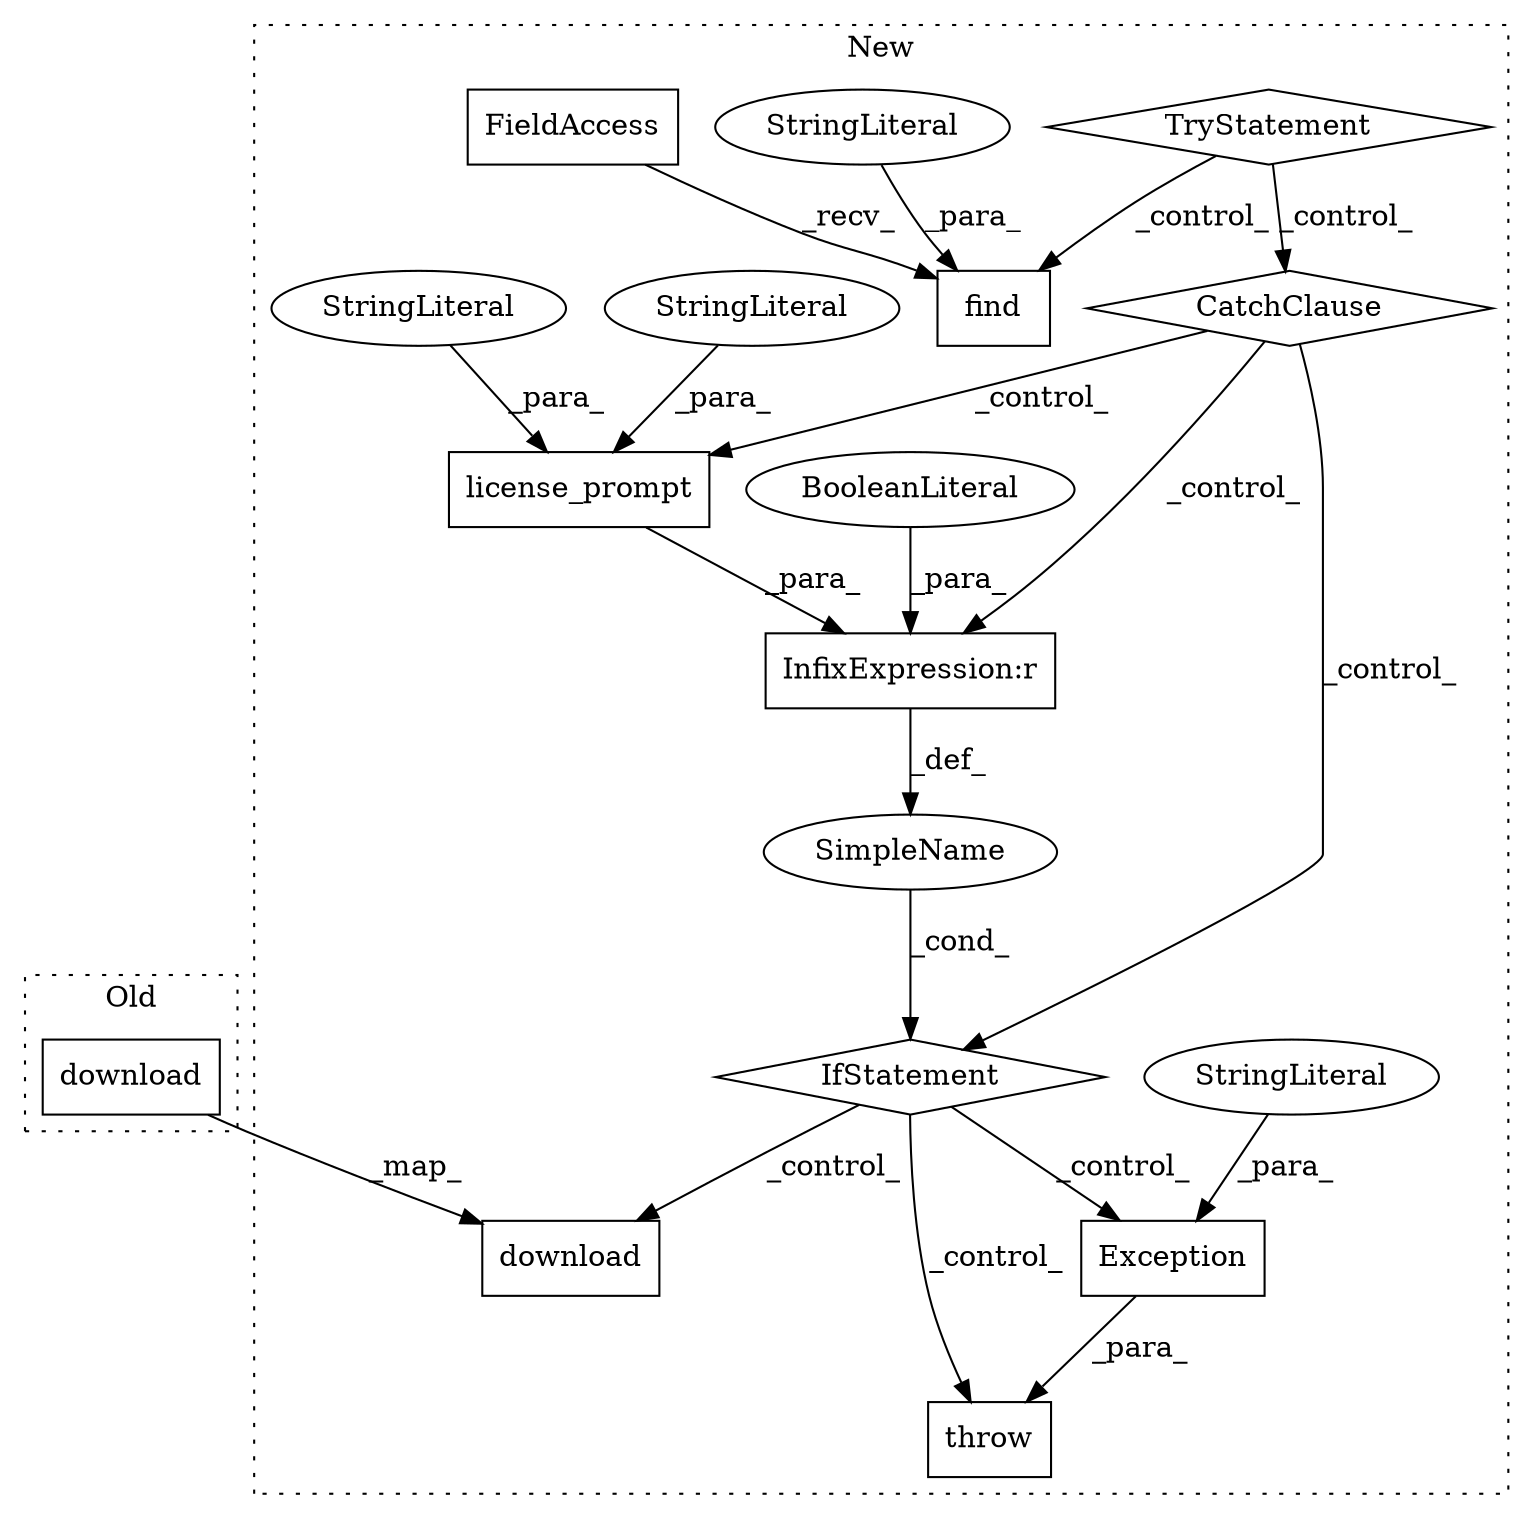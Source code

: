 digraph G {
subgraph cluster0 {
1 [label="download" a="32" s="194,210" l="9,1" shape="box"];
label = "Old";
style="dotted";
}
subgraph cluster1 {
2 [label="download" a="32" s="869,885" l="9,1" shape="box"];
3 [label="TryStatement" a="54" s="582" l="4" shape="diamond"];
4 [label="throw" a="53" s="768" l="6" shape="box"];
5 [label="InfixExpression:r" a="27" s="747" l="4" shape="box"];
6 [label="find" a="32" s="604,627" l="5,1" shape="box"];
7 [label="FieldAccess" a="22" s="594" l="9" shape="box"];
8 [label="BooleanLiteral" a="9" s="751" l="5" shape="ellipse"];
9 [label="IfStatement" a="25" s="681,756" l="4,2" shape="diamond"];
10 [label="SimpleName" a="42" s="" l="" shape="ellipse"];
11 [label="license_prompt" a="32" s="685,746" l="15,1" shape="box"];
12 [label="CatchClause" a="12" s="637,671" l="11,2" shape="diamond"];
13 [label="StringLiteral" a="45" s="609" l="18" shape="ellipse"];
14 [label="StringLiteral" a="45" s="714" l="32" shape="ellipse"];
15 [label="StringLiteral" a="45" s="700" l="13" shape="ellipse"];
16 [label="Exception" a="32" s="774,847" l="10,1" shape="box"];
17 [label="StringLiteral" a="45" s="784" l="63" shape="ellipse"];
label = "New";
style="dotted";
}
1 -> 2 [label="_map_"];
3 -> 12 [label="_control_"];
3 -> 6 [label="_control_"];
5 -> 10 [label="_def_"];
7 -> 6 [label="_recv_"];
8 -> 5 [label="_para_"];
9 -> 4 [label="_control_"];
9 -> 16 [label="_control_"];
9 -> 2 [label="_control_"];
10 -> 9 [label="_cond_"];
11 -> 5 [label="_para_"];
12 -> 5 [label="_control_"];
12 -> 11 [label="_control_"];
12 -> 9 [label="_control_"];
13 -> 6 [label="_para_"];
14 -> 11 [label="_para_"];
15 -> 11 [label="_para_"];
16 -> 4 [label="_para_"];
17 -> 16 [label="_para_"];
}